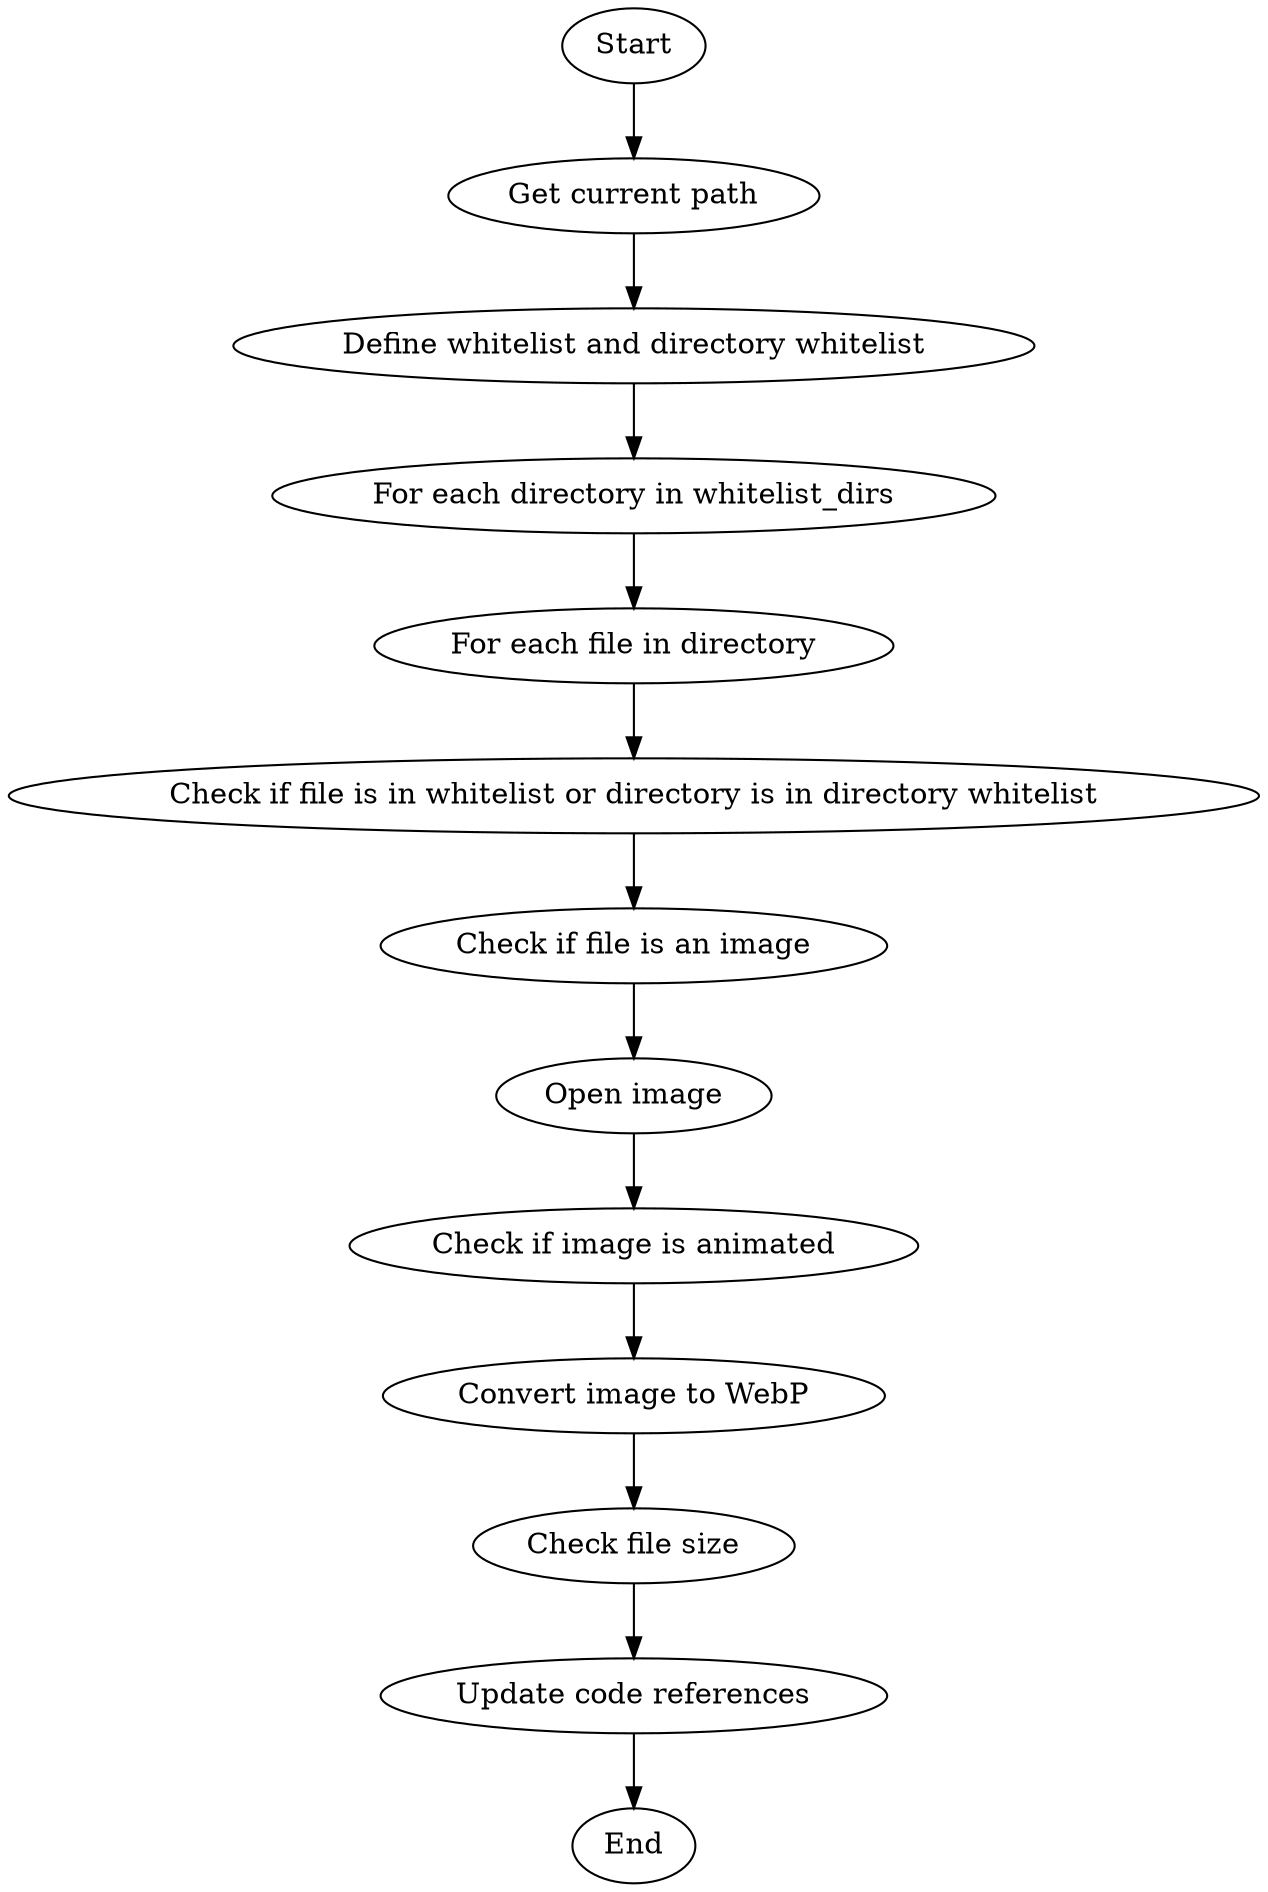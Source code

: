 // Image Conversion to WebP
digraph {
	A [label=Start]
	B [label="Get current path"]
	C [label="Define whitelist and directory whitelist"]
	D [label="For each directory in whitelist_dirs"]
	E [label="For each file in directory"]
	F [label="Check if file is in whitelist or directory is in directory whitelist"]
	G [label="Check if file is an image"]
	H [label="Open image"]
	I [label="Check if image is animated"]
	J [label="Convert image to WebP"]
	K [label="Check file size"]
	L [label="Update code references"]
	M [label=End]
	A -> B
	B -> C
	C -> D
	D -> E
	E -> F
	F -> G
	G -> H
	H -> I
	I -> J
	J -> K
	K -> L
	L -> M
}
